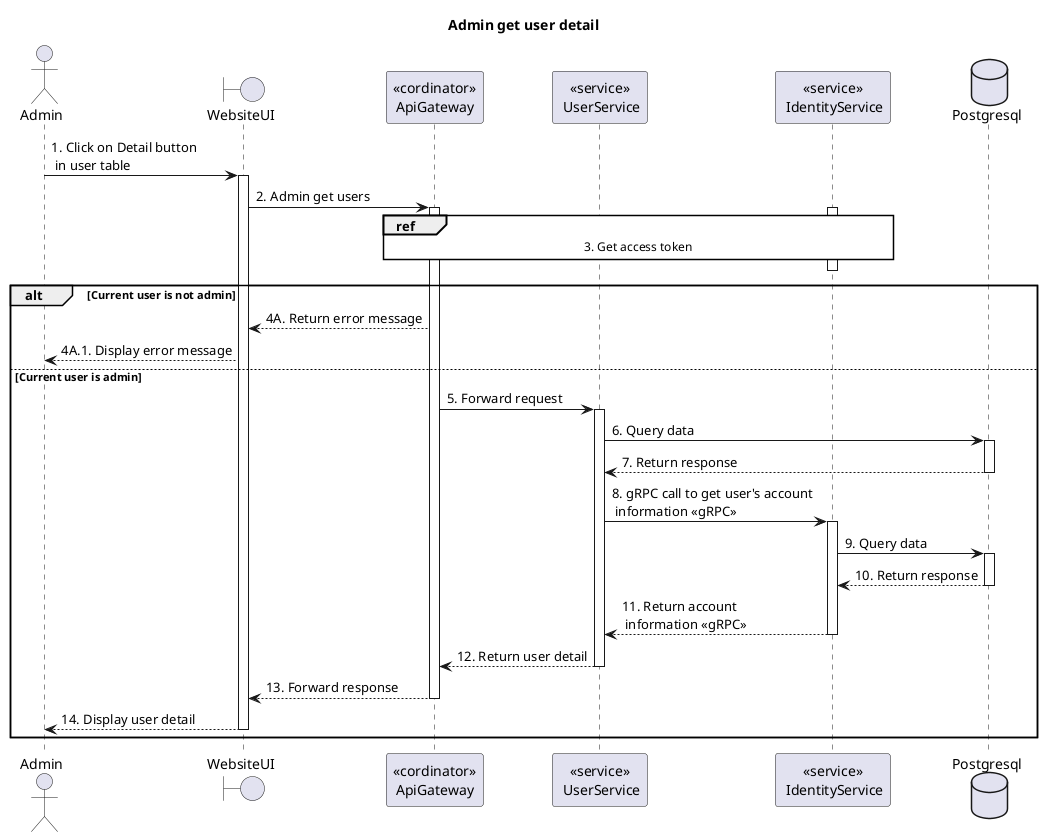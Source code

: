 @startuml Sequence
title "Admin get user detail"
' Style section
<style>
  sequenceDiagram {
    reference {
      BackGroundColor white
    }
}
</style>

actor Admin
boundary WebsiteUI
participant "<<cordinator>>\nApiGateway" as ApiGateway
participant "<<service>>\n UserService" as UserService
participant "<<service>>\n IdentityService" as IdentityService
database Postgresql

Admin -> WebsiteUI ++: 1. Click on Detail button\n in user table

WebsiteUI -> ApiGateway ++: 2. Admin get users

activate IdentityService
ref over ApiGateway, IdentityService: 3. Get access token
ApiGateway -[hidden]-> IdentityService
deactivate IdentityService

alt Current user is not admin
    WebsiteUI <-- ApiGateway: 4A. Return error message
    Admin <-- WebsiteUI: 4A.1. Display error message
else Current user is admin
    ApiGateway -> UserService ++: 5. Forward request
    UserService -> Postgresql ++: 6. Query data
    UserService <-- Postgresql--: 7. Return response

    UserService -> IdentityService++: 8. gRPC call to get user's account \n information <<gRPC>>
    IdentityService -> Postgresql ++: 9. Query data
    IdentityService <-- Postgresql --: 10. Return response
    UserService <-- IdentityService--: 11. Return account \n information <<gRPC>>

    ApiGateway <-- UserService--: 12. Return user detail
    WebsiteUI <-- ApiGateway--: 13. Forward response
    Admin <-- WebsiteUI--: 14. Display user detail
end alt

@enduml